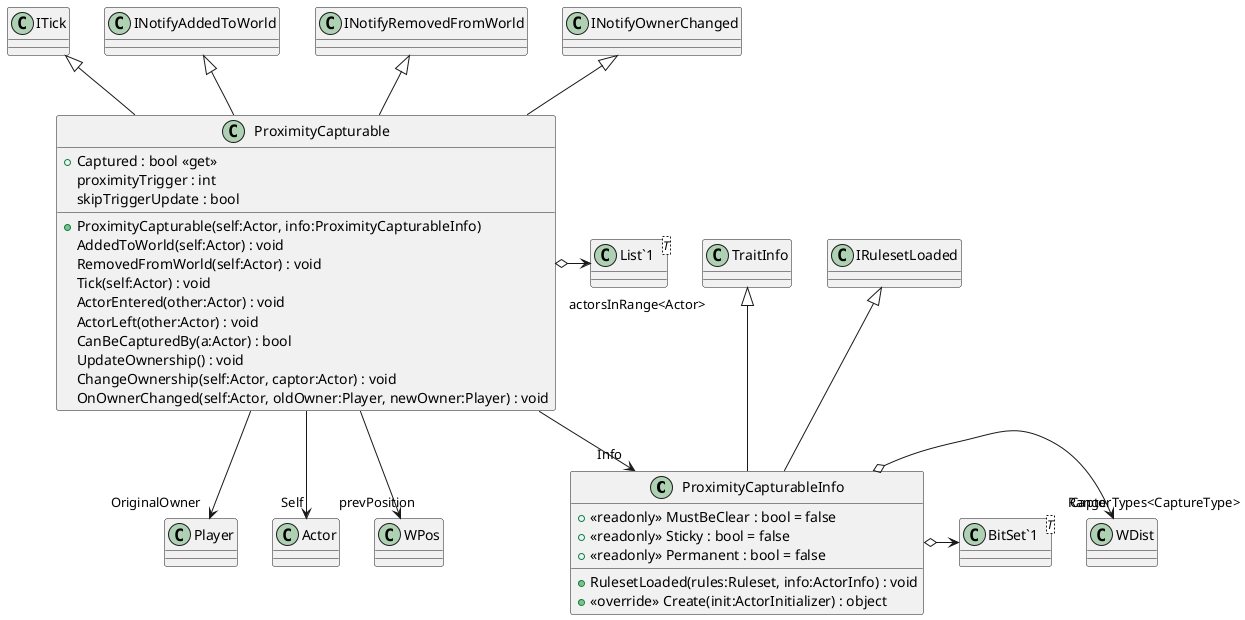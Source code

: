 @startuml
class ProximityCapturableInfo {
    + <<readonly>> MustBeClear : bool = false
    + <<readonly>> Sticky : bool = false
    + <<readonly>> Permanent : bool = false
    + RulesetLoaded(rules:Ruleset, info:ActorInfo) : void
    + <<override>> Create(init:ActorInitializer) : object
}
class ProximityCapturable {
    + Captured : bool <<get>>
    proximityTrigger : int
    skipTriggerUpdate : bool
    + ProximityCapturable(self:Actor, info:ProximityCapturableInfo)
    AddedToWorld(self:Actor) : void
    RemovedFromWorld(self:Actor) : void
    Tick(self:Actor) : void
    ActorEntered(other:Actor) : void
    ActorLeft(other:Actor) : void
    CanBeCapturedBy(a:Actor) : bool
    UpdateOwnership() : void
    ChangeOwnership(self:Actor, captor:Actor) : void
    OnOwnerChanged(self:Actor, oldOwner:Player, newOwner:Player) : void
}
class "BitSet`1"<T> {
}
class "List`1"<T> {
}
TraitInfo <|-- ProximityCapturableInfo
IRulesetLoaded <|-- ProximityCapturableInfo
ProximityCapturableInfo o-> "Range" WDist
ProximityCapturableInfo o-> "CaptorTypes<CaptureType>" "BitSet`1"
ITick <|-- ProximityCapturable
INotifyAddedToWorld <|-- ProximityCapturable
INotifyRemovedFromWorld <|-- ProximityCapturable
INotifyOwnerChanged <|-- ProximityCapturable
ProximityCapturable --> "OriginalOwner" Player
ProximityCapturable --> "Info" ProximityCapturableInfo
ProximityCapturable --> "Self" Actor
ProximityCapturable o-> "actorsInRange<Actor>" "List`1"
ProximityCapturable --> "prevPosition" WPos
@enduml
